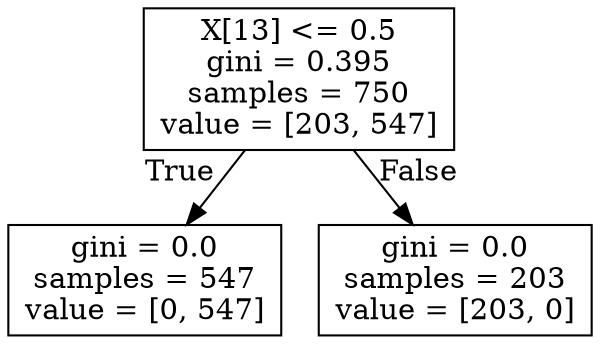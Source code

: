 digraph Tree {
node [shape=box] ;
0 [label="X[13] <= 0.5\ngini = 0.395\nsamples = 750\nvalue = [203, 547]"] ;
1 [label="gini = 0.0\nsamples = 547\nvalue = [0, 547]"] ;
0 -> 1 [labeldistance=2.5, labelangle=45, headlabel="True"] ;
2 [label="gini = 0.0\nsamples = 203\nvalue = [203, 0]"] ;
0 -> 2 [labeldistance=2.5, labelangle=-45, headlabel="False"] ;
}